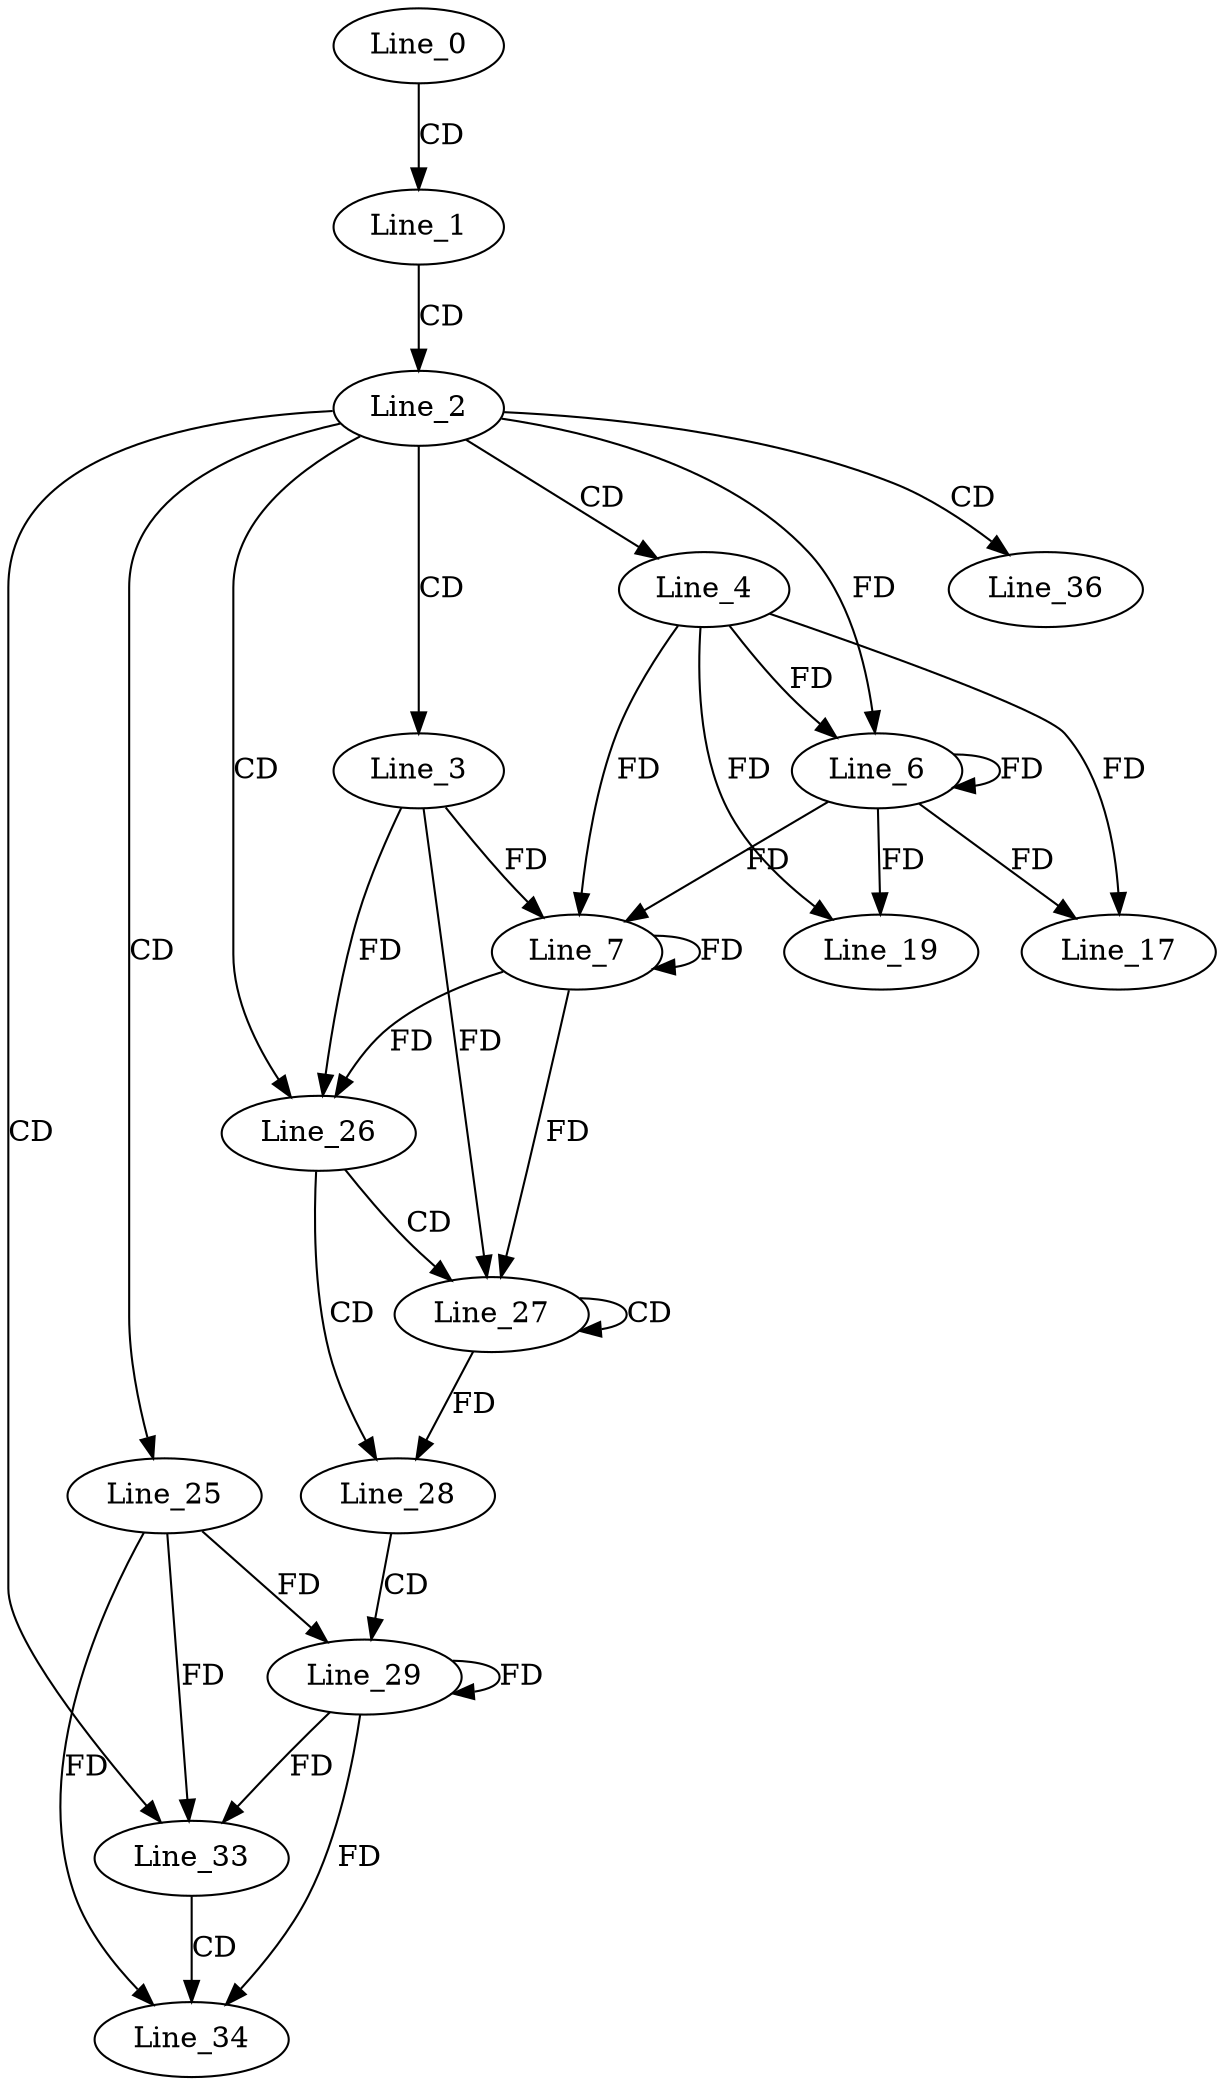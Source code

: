 digraph G {
  Line_0;
  Line_1;
  Line_2;
  Line_3;
  Line_4;
  Line_6;
  Line_6;
  Line_7;
  Line_7;
  Line_17;
  Line_19;
  Line_25;
  Line_26;
  Line_27;
  Line_27;
  Line_28;
  Line_29;
  Line_33;
  Line_34;
  Line_36;
  Line_0 -> Line_1 [ label="CD" ];
  Line_1 -> Line_2 [ label="CD" ];
  Line_2 -> Line_3 [ label="CD" ];
  Line_2 -> Line_4 [ label="CD" ];
  Line_4 -> Line_6 [ label="FD" ];
  Line_6 -> Line_6 [ label="FD" ];
  Line_2 -> Line_6 [ label="FD" ];
  Line_3 -> Line_7 [ label="FD" ];
  Line_7 -> Line_7 [ label="FD" ];
  Line_4 -> Line_7 [ label="FD" ];
  Line_6 -> Line_7 [ label="FD" ];
  Line_4 -> Line_17 [ label="FD" ];
  Line_6 -> Line_17 [ label="FD" ];
  Line_4 -> Line_19 [ label="FD" ];
  Line_6 -> Line_19 [ label="FD" ];
  Line_2 -> Line_25 [ label="CD" ];
  Line_2 -> Line_26 [ label="CD" ];
  Line_3 -> Line_26 [ label="FD" ];
  Line_7 -> Line_26 [ label="FD" ];
  Line_26 -> Line_27 [ label="CD" ];
  Line_27 -> Line_27 [ label="CD" ];
  Line_3 -> Line_27 [ label="FD" ];
  Line_7 -> Line_27 [ label="FD" ];
  Line_26 -> Line_28 [ label="CD" ];
  Line_27 -> Line_28 [ label="FD" ];
  Line_28 -> Line_29 [ label="CD" ];
  Line_25 -> Line_29 [ label="FD" ];
  Line_29 -> Line_29 [ label="FD" ];
  Line_2 -> Line_33 [ label="CD" ];
  Line_25 -> Line_33 [ label="FD" ];
  Line_29 -> Line_33 [ label="FD" ];
  Line_33 -> Line_34 [ label="CD" ];
  Line_25 -> Line_34 [ label="FD" ];
  Line_29 -> Line_34 [ label="FD" ];
  Line_2 -> Line_36 [ label="CD" ];
}
